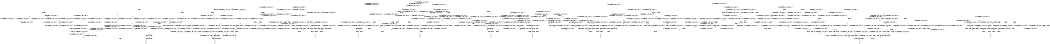 digraph BCG {
size = "7, 10.5";
center = TRUE;
node [shape = circle];
0 [peripheries = 2];
0 -> 1 [label = "EX !0 !ATOMIC_EXCH_BRANCH (1, +1, TRUE, +1, 1, FALSE) !{0, 1, 2}"];
0 -> 2 [label = "EX !2 !ATOMIC_EXCH_BRANCH (1, +0, TRUE, +0, 1, TRUE) !{0, 1, 2}"];
0 -> 3 [label = "EX !1 !ATOMIC_EXCH_BRANCH (1, +1, TRUE, +0, 3, TRUE) !{0, 1, 2}"];
0 -> 4 [label = "EX !0 !ATOMIC_EXCH_BRANCH (1, +1, TRUE, +1, 1, FALSE) !{0, 1, 2}"];
1 -> 5 [label = "EX !2 !ATOMIC_EXCH_BRANCH (1, +0, TRUE, +0, 1, FALSE) !{0, 1, 2}"];
1 -> 6 [label = "EX !1 !ATOMIC_EXCH_BRANCH (1, +1, TRUE, +0, 3, FALSE) !{0, 1, 2}"];
1 -> 7 [label = "TERMINATE !0"];
2 -> 2 [label = "EX !2 !ATOMIC_EXCH_BRANCH (1, +0, TRUE, +0, 1, TRUE) !{0, 1, 2}"];
2 -> 8 [label = "EX !0 !ATOMIC_EXCH_BRANCH (1, +1, TRUE, +1, 1, FALSE) !{0, 1, 2}"];
2 -> 9 [label = "EX !1 !ATOMIC_EXCH_BRANCH (1, +1, TRUE, +0, 3, TRUE) !{0, 1, 2}"];
2 -> 10 [label = "EX !0 !ATOMIC_EXCH_BRANCH (1, +1, TRUE, +1, 1, FALSE) !{0, 1, 2}"];
3 -> 11 [label = "EX !0 !ATOMIC_EXCH_BRANCH (1, +1, TRUE, +1, 1, TRUE) !{0, 1, 2}"];
3 -> 12 [label = "EX !2 !ATOMIC_EXCH_BRANCH (1, +0, TRUE, +0, 1, FALSE) !{0, 1, 2}"];
3 -> 13 [label = "TERMINATE !1"];
3 -> 14 [label = "EX !0 !ATOMIC_EXCH_BRANCH (1, +1, TRUE, +1, 1, TRUE) !{0, 1, 2}"];
4 -> 15 [label = "EX !1 !ATOMIC_EXCH_BRANCH (1, +1, TRUE, +0, 3, FALSE) !{0, 1, 2}"];
4 -> 16 [label = "EX !2 !ATOMIC_EXCH_BRANCH (1, +0, TRUE, +0, 1, FALSE) !{0, 1, 2}"];
4 -> 17 [label = "EX !1 !ATOMIC_EXCH_BRANCH (1, +1, TRUE, +0, 3, FALSE) !{0, 1, 2}"];
4 -> 18 [label = "TERMINATE !0"];
5 -> 19 [label = "EX !1 !ATOMIC_EXCH_BRANCH (1, +1, TRUE, +0, 3, TRUE) !{0, 1, 2}"];
5 -> 20 [label = "TERMINATE !0"];
5 -> 21 [label = "TERMINATE !2"];
6 -> 22 [label = "EX !1 !ATOMIC_EXCH_BRANCH (1, +1, TRUE, +1, 1, TRUE) !{0, 1, 2}"];
6 -> 23 [label = "EX !2 !ATOMIC_EXCH_BRANCH (1, +0, TRUE, +0, 1, FALSE) !{0, 1, 2}"];
6 -> 24 [label = "TERMINATE !0"];
7 -> 25 [label = "EX !2 !ATOMIC_EXCH_BRANCH (1, +0, TRUE, +0, 1, FALSE) !{1, 2}"];
7 -> 26 [label = "EX !1 !ATOMIC_EXCH_BRANCH (1, +1, TRUE, +0, 3, FALSE) !{1, 2}"];
7 -> 27 [label = "EX !1 !ATOMIC_EXCH_BRANCH (1, +1, TRUE, +0, 3, FALSE) !{1, 2}"];
8 -> 5 [label = "EX !2 !ATOMIC_EXCH_BRANCH (1, +0, TRUE, +0, 1, FALSE) !{0, 1, 2}"];
8 -> 28 [label = "EX !1 !ATOMIC_EXCH_BRANCH (1, +1, TRUE, +0, 3, FALSE) !{0, 1, 2}"];
8 -> 29 [label = "TERMINATE !0"];
9 -> 12 [label = "EX !2 !ATOMIC_EXCH_BRANCH (1, +0, TRUE, +0, 1, FALSE) !{0, 1, 2}"];
9 -> 30 [label = "EX !0 !ATOMIC_EXCH_BRANCH (1, +1, TRUE, +1, 1, TRUE) !{0, 1, 2}"];
9 -> 31 [label = "TERMINATE !1"];
9 -> 32 [label = "EX !0 !ATOMIC_EXCH_BRANCH (1, +1, TRUE, +1, 1, TRUE) !{0, 1, 2}"];
10 -> 33 [label = "EX !1 !ATOMIC_EXCH_BRANCH (1, +1, TRUE, +0, 3, FALSE) !{0, 1, 2}"];
10 -> 16 [label = "EX !2 !ATOMIC_EXCH_BRANCH (1, +0, TRUE, +0, 1, FALSE) !{0, 1, 2}"];
10 -> 34 [label = "EX !1 !ATOMIC_EXCH_BRANCH (1, +1, TRUE, +0, 3, FALSE) !{0, 1, 2}"];
10 -> 35 [label = "TERMINATE !0"];
11 -> 11 [label = "EX !0 !ATOMIC_EXCH_BRANCH (1, +1, TRUE, +1, 1, TRUE) !{0, 1, 2}"];
11 -> 36 [label = "EX !2 !ATOMIC_EXCH_BRANCH (1, +0, TRUE, +0, 1, FALSE) !{0, 1, 2}"];
11 -> 37 [label = "TERMINATE !1"];
11 -> 14 [label = "EX !0 !ATOMIC_EXCH_BRANCH (1, +1, TRUE, +1, 1, TRUE) !{0, 1, 2}"];
12 -> 19 [label = "EX !0 !ATOMIC_EXCH_BRANCH (1, +1, TRUE, +1, 1, FALSE) !{0, 1, 2}"];
12 -> 38 [label = "TERMINATE !2"];
12 -> 39 [label = "TERMINATE !1"];
12 -> 40 [label = "EX !0 !ATOMIC_EXCH_BRANCH (1, +1, TRUE, +1, 1, FALSE) !{0, 1, 2}"];
13 -> 41 [label = "EX !0 !ATOMIC_EXCH_BRANCH (1, +1, TRUE, +1, 1, TRUE) !{0, 2}"];
13 -> 42 [label = "EX !2 !ATOMIC_EXCH_BRANCH (1, +0, TRUE, +0, 1, FALSE) !{0, 2}"];
13 -> 43 [label = "EX !0 !ATOMIC_EXCH_BRANCH (1, +1, TRUE, +1, 1, TRUE) !{0, 2}"];
14 -> 14 [label = "EX !0 !ATOMIC_EXCH_BRANCH (1, +1, TRUE, +1, 1, TRUE) !{0, 1, 2}"];
14 -> 44 [label = "EX !2 !ATOMIC_EXCH_BRANCH (1, +0, TRUE, +0, 1, FALSE) !{0, 1, 2}"];
14 -> 45 [label = "TERMINATE !1"];
15 -> 46 [label = "EX !2 !ATOMIC_EXCH_BRANCH (1, +0, TRUE, +0, 1, FALSE) !{0, 1, 2}"];
15 -> 47 [label = "EX !1 !ATOMIC_EXCH_BRANCH (1, +1, TRUE, +1, 1, TRUE) !{0, 1, 2}"];
15 -> 48 [label = "EX !2 !ATOMIC_EXCH_BRANCH (1, +0, TRUE, +0, 1, FALSE) !{0, 1, 2}"];
15 -> 49 [label = "TERMINATE !0"];
16 -> 50 [label = "EX !1 !ATOMIC_EXCH_BRANCH (1, +1, TRUE, +0, 3, TRUE) !{0, 1, 2}"];
16 -> 40 [label = "EX !1 !ATOMIC_EXCH_BRANCH (1, +1, TRUE, +0, 3, TRUE) !{0, 1, 2}"];
16 -> 51 [label = "TERMINATE !0"];
16 -> 52 [label = "TERMINATE !2"];
17 -> 47 [label = "EX !1 !ATOMIC_EXCH_BRANCH (1, +1, TRUE, +1, 1, TRUE) !{0, 1, 2}"];
17 -> 53 [label = "EX !1 !ATOMIC_EXCH_BRANCH (1, +1, TRUE, +1, 1, TRUE) !{0, 1, 2}"];
17 -> 54 [label = "EX !2 !ATOMIC_EXCH_BRANCH (1, +0, TRUE, +0, 1, FALSE) !{0, 1, 2}"];
17 -> 55 [label = "TERMINATE !0"];
18 -> 56 [label = "EX !2 !ATOMIC_EXCH_BRANCH (1, +0, TRUE, +0, 1, FALSE) !{1, 2}"];
18 -> 57 [label = "EX !1 !ATOMIC_EXCH_BRANCH (1, +1, TRUE, +0, 3, FALSE) !{1, 2}"];
19 -> 58 [label = "TERMINATE !0"];
19 -> 59 [label = "TERMINATE !2"];
19 -> 60 [label = "TERMINATE !1"];
20 -> 61 [label = "EX !1 !ATOMIC_EXCH_BRANCH (1, +1, TRUE, +0, 3, TRUE) !{1, 2}"];
20 -> 62 [label = "TERMINATE !2"];
20 -> 63 [label = "EX !1 !ATOMIC_EXCH_BRANCH (1, +1, TRUE, +0, 3, TRUE) !{1, 2}"];
21 -> 64 [label = "EX !1 !ATOMIC_EXCH_BRANCH (1, +1, TRUE, +0, 3, TRUE) !{0, 1}"];
21 -> 62 [label = "TERMINATE !0"];
22 -> 6 [label = "EX !1 !ATOMIC_EXCH_BRANCH (1, +1, TRUE, +0, 3, FALSE) !{0, 1, 2}"];
22 -> 65 [label = "EX !2 !ATOMIC_EXCH_BRANCH (1, +0, TRUE, +0, 1, FALSE) !{0, 1, 2}"];
22 -> 66 [label = "TERMINATE !0"];
23 -> 19 [label = "EX !1 !ATOMIC_EXCH_BRANCH (1, +1, TRUE, +1, 1, FALSE) !{0, 1, 2}"];
23 -> 67 [label = "TERMINATE !0"];
23 -> 68 [label = "TERMINATE !2"];
24 -> 69 [label = "EX !1 !ATOMIC_EXCH_BRANCH (1, +1, TRUE, +1, 1, TRUE) !{1, 2}"];
24 -> 70 [label = "EX !2 !ATOMIC_EXCH_BRANCH (1, +0, TRUE, +0, 1, FALSE) !{1, 2}"];
24 -> 71 [label = "EX !1 !ATOMIC_EXCH_BRANCH (1, +1, TRUE, +1, 1, TRUE) !{1, 2}"];
25 -> 61 [label = "EX !1 !ATOMIC_EXCH_BRANCH (1, +1, TRUE, +0, 3, TRUE) !{1, 2}"];
25 -> 62 [label = "TERMINATE !2"];
25 -> 63 [label = "EX !1 !ATOMIC_EXCH_BRANCH (1, +1, TRUE, +0, 3, TRUE) !{1, 2}"];
26 -> 69 [label = "EX !1 !ATOMIC_EXCH_BRANCH (1, +1, TRUE, +1, 1, TRUE) !{1, 2}"];
26 -> 70 [label = "EX !2 !ATOMIC_EXCH_BRANCH (1, +0, TRUE, +0, 1, FALSE) !{1, 2}"];
26 -> 71 [label = "EX !1 !ATOMIC_EXCH_BRANCH (1, +1, TRUE, +1, 1, TRUE) !{1, 2}"];
27 -> 72 [label = "EX !2 !ATOMIC_EXCH_BRANCH (1, +0, TRUE, +0, 1, FALSE) !{1, 2}"];
27 -> 71 [label = "EX !1 !ATOMIC_EXCH_BRANCH (1, +1, TRUE, +1, 1, TRUE) !{1, 2}"];
27 -> 73 [label = "EX !2 !ATOMIC_EXCH_BRANCH (1, +0, TRUE, +0, 1, FALSE) !{1, 2}"];
28 -> 74 [label = "EX !1 !ATOMIC_EXCH_BRANCH (1, +1, TRUE, +1, 1, TRUE) !{0, 1, 2}"];
28 -> 23 [label = "EX !2 !ATOMIC_EXCH_BRANCH (1, +0, TRUE, +0, 1, FALSE) !{0, 1, 2}"];
28 -> 75 [label = "TERMINATE !0"];
29 -> 25 [label = "EX !2 !ATOMIC_EXCH_BRANCH (1, +0, TRUE, +0, 1, FALSE) !{1, 2}"];
29 -> 76 [label = "EX !1 !ATOMIC_EXCH_BRANCH (1, +1, TRUE, +0, 3, FALSE) !{1, 2}"];
29 -> 77 [label = "EX !1 !ATOMIC_EXCH_BRANCH (1, +1, TRUE, +0, 3, FALSE) !{1, 2}"];
30 -> 30 [label = "EX !0 !ATOMIC_EXCH_BRANCH (1, +1, TRUE, +1, 1, TRUE) !{0, 1, 2}"];
30 -> 36 [label = "EX !2 !ATOMIC_EXCH_BRANCH (1, +0, TRUE, +0, 1, FALSE) !{0, 1, 2}"];
30 -> 78 [label = "TERMINATE !1"];
30 -> 32 [label = "EX !0 !ATOMIC_EXCH_BRANCH (1, +1, TRUE, +1, 1, TRUE) !{0, 1, 2}"];
31 -> 42 [label = "EX !2 !ATOMIC_EXCH_BRANCH (1, +0, TRUE, +0, 1, FALSE) !{0, 2}"];
31 -> 79 [label = "EX !0 !ATOMIC_EXCH_BRANCH (1, +1, TRUE, +1, 1, TRUE) !{0, 2}"];
31 -> 80 [label = "EX !0 !ATOMIC_EXCH_BRANCH (1, +1, TRUE, +1, 1, TRUE) !{0, 2}"];
32 -> 32 [label = "EX !0 !ATOMIC_EXCH_BRANCH (1, +1, TRUE, +1, 1, TRUE) !{0, 1, 2}"];
32 -> 44 [label = "EX !2 !ATOMIC_EXCH_BRANCH (1, +0, TRUE, +0, 1, FALSE) !{0, 1, 2}"];
32 -> 81 [label = "TERMINATE !1"];
33 -> 46 [label = "EX !2 !ATOMIC_EXCH_BRANCH (1, +0, TRUE, +0, 1, FALSE) !{0, 1, 2}"];
33 -> 82 [label = "EX !1 !ATOMIC_EXCH_BRANCH (1, +1, TRUE, +1, 1, TRUE) !{0, 1, 2}"];
33 -> 48 [label = "EX !2 !ATOMIC_EXCH_BRANCH (1, +0, TRUE, +0, 1, FALSE) !{0, 1, 2}"];
33 -> 83 [label = "TERMINATE !0"];
34 -> 82 [label = "EX !1 !ATOMIC_EXCH_BRANCH (1, +1, TRUE, +1, 1, TRUE) !{0, 1, 2}"];
34 -> 84 [label = "EX !1 !ATOMIC_EXCH_BRANCH (1, +1, TRUE, +1, 1, TRUE) !{0, 1, 2}"];
34 -> 54 [label = "EX !2 !ATOMIC_EXCH_BRANCH (1, +0, TRUE, +0, 1, FALSE) !{0, 1, 2}"];
34 -> 85 [label = "TERMINATE !0"];
35 -> 56 [label = "EX !2 !ATOMIC_EXCH_BRANCH (1, +0, TRUE, +0, 1, FALSE) !{1, 2}"];
35 -> 86 [label = "EX !1 !ATOMIC_EXCH_BRANCH (1, +1, TRUE, +0, 3, FALSE) !{1, 2}"];
36 -> 19 [label = "EX !0 !ATOMIC_EXCH_BRANCH (1, +1, TRUE, +1, 1, FALSE) !{0, 1, 2}"];
36 -> 87 [label = "TERMINATE !2"];
36 -> 88 [label = "TERMINATE !1"];
36 -> 40 [label = "EX !0 !ATOMIC_EXCH_BRANCH (1, +1, TRUE, +1, 1, FALSE) !{0, 1, 2}"];
37 -> 41 [label = "EX !0 !ATOMIC_EXCH_BRANCH (1, +1, TRUE, +1, 1, TRUE) !{0, 2}"];
37 -> 89 [label = "EX !2 !ATOMIC_EXCH_BRANCH (1, +0, TRUE, +0, 1, FALSE) !{0, 2}"];
37 -> 43 [label = "EX !0 !ATOMIC_EXCH_BRANCH (1, +1, TRUE, +1, 1, TRUE) !{0, 2}"];
38 -> 64 [label = "EX !0 !ATOMIC_EXCH_BRANCH (1, +1, TRUE, +1, 1, FALSE) !{0, 1}"];
38 -> 90 [label = "TERMINATE !1"];
38 -> 91 [label = "EX !0 !ATOMIC_EXCH_BRANCH (1, +1, TRUE, +1, 1, FALSE) !{0, 1}"];
39 -> 92 [label = "EX !0 !ATOMIC_EXCH_BRANCH (1, +1, TRUE, +1, 1, FALSE) !{0, 2}"];
39 -> 90 [label = "TERMINATE !2"];
39 -> 93 [label = "EX !0 !ATOMIC_EXCH_BRANCH (1, +1, TRUE, +1, 1, FALSE) !{0, 2}"];
40 -> 94 [label = "TERMINATE !0"];
40 -> 95 [label = "TERMINATE !2"];
40 -> 96 [label = "TERMINATE !1"];
41 -> 41 [label = "EX !0 !ATOMIC_EXCH_BRANCH (1, +1, TRUE, +1, 1, TRUE) !{0, 2}"];
41 -> 89 [label = "EX !2 !ATOMIC_EXCH_BRANCH (1, +0, TRUE, +0, 1, FALSE) !{0, 2}"];
41 -> 43 [label = "EX !0 !ATOMIC_EXCH_BRANCH (1, +1, TRUE, +1, 1, TRUE) !{0, 2}"];
42 -> 92 [label = "EX !0 !ATOMIC_EXCH_BRANCH (1, +1, TRUE, +1, 1, FALSE) !{0, 2}"];
42 -> 90 [label = "TERMINATE !2"];
42 -> 93 [label = "EX !0 !ATOMIC_EXCH_BRANCH (1, +1, TRUE, +1, 1, FALSE) !{0, 2}"];
43 -> 97 [label = "EX !2 !ATOMIC_EXCH_BRANCH (1, +0, TRUE, +0, 1, FALSE) !{0, 2}"];
43 -> 43 [label = "EX !0 !ATOMIC_EXCH_BRANCH (1, +1, TRUE, +1, 1, TRUE) !{0, 2}"];
43 -> 98 [label = "EX !2 !ATOMIC_EXCH_BRANCH (1, +0, TRUE, +0, 1, FALSE) !{0, 2}"];
44 -> 40 [label = "EX !0 !ATOMIC_EXCH_BRANCH (1, +1, TRUE, +1, 1, FALSE) !{0, 1, 2}"];
44 -> 99 [label = "TERMINATE !2"];
44 -> 100 [label = "TERMINATE !1"];
45 -> 101 [label = "EX !0 !ATOMIC_EXCH_BRANCH (1, +1, TRUE, +1, 1, TRUE) !{0, 2}"];
45 -> 102 [label = "EX !2 !ATOMIC_EXCH_BRANCH (1, +0, TRUE, +0, 1, FALSE) !{0, 2}"];
46 -> 103 [label = "EX !1 !ATOMIC_EXCH_BRANCH (1, +1, TRUE, +1, 1, FALSE) !{0, 1, 2}"];
46 -> 104 [label = "TERMINATE !0"];
46 -> 105 [label = "TERMINATE !2"];
47 -> 106 [label = "EX !2 !ATOMIC_EXCH_BRANCH (1, +0, TRUE, +0, 1, FALSE) !{0, 1, 2}"];
47 -> 15 [label = "EX !1 !ATOMIC_EXCH_BRANCH (1, +1, TRUE, +0, 3, FALSE) !{0, 1, 2}"];
47 -> 107 [label = "EX !2 !ATOMIC_EXCH_BRANCH (1, +0, TRUE, +0, 1, FALSE) !{0, 1, 2}"];
47 -> 108 [label = "TERMINATE !0"];
48 -> 50 [label = "EX !1 !ATOMIC_EXCH_BRANCH (1, +1, TRUE, +1, 1, FALSE) !{0, 1, 2}"];
48 -> 109 [label = "TERMINATE !0"];
48 -> 110 [label = "TERMINATE !2"];
49 -> 111 [label = "EX !1 !ATOMIC_EXCH_BRANCH (1, +1, TRUE, +1, 1, TRUE) !{1, 2}"];
49 -> 112 [label = "EX !2 !ATOMIC_EXCH_BRANCH (1, +0, TRUE, +0, 1, FALSE) !{1, 2}"];
50 -> 113 [label = "TERMINATE !0"];
50 -> 114 [label = "TERMINATE !2"];
50 -> 115 [label = "TERMINATE !1"];
51 -> 116 [label = "EX !1 !ATOMIC_EXCH_BRANCH (1, +1, TRUE, +0, 3, TRUE) !{1, 2}"];
51 -> 117 [label = "TERMINATE !2"];
52 -> 118 [label = "EX !1 !ATOMIC_EXCH_BRANCH (1, +1, TRUE, +0, 3, TRUE) !{0, 1}"];
52 -> 117 [label = "TERMINATE !0"];
53 -> 15 [label = "EX !1 !ATOMIC_EXCH_BRANCH (1, +1, TRUE, +0, 3, FALSE) !{0, 1, 2}"];
53 -> 17 [label = "EX !1 !ATOMIC_EXCH_BRANCH (1, +1, TRUE, +0, 3, FALSE) !{0, 1, 2}"];
53 -> 119 [label = "EX !2 !ATOMIC_EXCH_BRANCH (1, +0, TRUE, +0, 1, FALSE) !{0, 1, 2}"];
53 -> 120 [label = "TERMINATE !0"];
54 -> 50 [label = "EX !1 !ATOMIC_EXCH_BRANCH (1, +1, TRUE, +1, 1, FALSE) !{0, 1, 2}"];
54 -> 40 [label = "EX !1 !ATOMIC_EXCH_BRANCH (1, +1, TRUE, +1, 1, FALSE) !{0, 1, 2}"];
54 -> 121 [label = "TERMINATE !0"];
54 -> 122 [label = "TERMINATE !2"];
55 -> 123 [label = "EX !1 !ATOMIC_EXCH_BRANCH (1, +1, TRUE, +1, 1, TRUE) !{1, 2}"];
55 -> 124 [label = "EX !2 !ATOMIC_EXCH_BRANCH (1, +0, TRUE, +0, 1, FALSE) !{1, 2}"];
56 -> 116 [label = "EX !1 !ATOMIC_EXCH_BRANCH (1, +1, TRUE, +0, 3, TRUE) !{1, 2}"];
56 -> 117 [label = "TERMINATE !2"];
57 -> 123 [label = "EX !1 !ATOMIC_EXCH_BRANCH (1, +1, TRUE, +1, 1, TRUE) !{1, 2}"];
57 -> 124 [label = "EX !2 !ATOMIC_EXCH_BRANCH (1, +0, TRUE, +0, 1, FALSE) !{1, 2}"];
58 -> 125 [label = "TERMINATE !2"];
58 -> 126 [label = "TERMINATE !1"];
59 -> 125 [label = "TERMINATE !0"];
59 -> 127 [label = "TERMINATE !1"];
60 -> 126 [label = "TERMINATE !0"];
60 -> 127 [label = "TERMINATE !2"];
61 -> 125 [label = "TERMINATE !2"];
61 -> 126 [label = "TERMINATE !1"];
62 -> 128 [label = "EX !1 !ATOMIC_EXCH_BRANCH (1, +1, TRUE, +0, 3, TRUE) !{1}"];
62 -> 129 [label = "EX !1 !ATOMIC_EXCH_BRANCH (1, +1, TRUE, +0, 3, TRUE) !{1}"];
63 -> 130 [label = "TERMINATE !2"];
63 -> 131 [label = "TERMINATE !1"];
64 -> 125 [label = "TERMINATE !0"];
64 -> 127 [label = "TERMINATE !1"];
65 -> 19 [label = "EX !1 !ATOMIC_EXCH_BRANCH (1, +1, TRUE, +0, 3, TRUE) !{0, 1, 2}"];
65 -> 132 [label = "TERMINATE !0"];
65 -> 133 [label = "TERMINATE !2"];
66 -> 26 [label = "EX !1 !ATOMIC_EXCH_BRANCH (1, +1, TRUE, +0, 3, FALSE) !{1, 2}"];
66 -> 134 [label = "EX !2 !ATOMIC_EXCH_BRANCH (1, +0, TRUE, +0, 1, FALSE) !{1, 2}"];
66 -> 27 [label = "EX !1 !ATOMIC_EXCH_BRANCH (1, +1, TRUE, +0, 3, FALSE) !{1, 2}"];
67 -> 61 [label = "EX !1 !ATOMIC_EXCH_BRANCH (1, +1, TRUE, +1, 1, FALSE) !{1, 2}"];
67 -> 135 [label = "TERMINATE !2"];
67 -> 63 [label = "EX !1 !ATOMIC_EXCH_BRANCH (1, +1, TRUE, +1, 1, FALSE) !{1, 2}"];
68 -> 64 [label = "EX !1 !ATOMIC_EXCH_BRANCH (1, +1, TRUE, +1, 1, FALSE) !{0, 1}"];
68 -> 135 [label = "TERMINATE !0"];
69 -> 26 [label = "EX !1 !ATOMIC_EXCH_BRANCH (1, +1, TRUE, +0, 3, FALSE) !{1, 2}"];
69 -> 134 [label = "EX !2 !ATOMIC_EXCH_BRANCH (1, +0, TRUE, +0, 1, FALSE) !{1, 2}"];
69 -> 27 [label = "EX !1 !ATOMIC_EXCH_BRANCH (1, +1, TRUE, +0, 3, FALSE) !{1, 2}"];
70 -> 61 [label = "EX !1 !ATOMIC_EXCH_BRANCH (1, +1, TRUE, +1, 1, FALSE) !{1, 2}"];
70 -> 135 [label = "TERMINATE !2"];
70 -> 63 [label = "EX !1 !ATOMIC_EXCH_BRANCH (1, +1, TRUE, +1, 1, FALSE) !{1, 2}"];
71 -> 136 [label = "EX !2 !ATOMIC_EXCH_BRANCH (1, +0, TRUE, +0, 1, FALSE) !{1, 2}"];
71 -> 27 [label = "EX !1 !ATOMIC_EXCH_BRANCH (1, +1, TRUE, +0, 3, FALSE) !{1, 2}"];
71 -> 137 [label = "EX !2 !ATOMIC_EXCH_BRANCH (1, +0, TRUE, +0, 1, FALSE) !{1, 2}"];
72 -> 138 [label = "EX !1 !ATOMIC_EXCH_BRANCH (1, +1, TRUE, +1, 1, FALSE) !{1, 2}"];
72 -> 139 [label = "TERMINATE !2"];
72 -> 63 [label = "EX !1 !ATOMIC_EXCH_BRANCH (1, +1, TRUE, +1, 1, FALSE) !{1, 2}"];
73 -> 63 [label = "EX !1 !ATOMIC_EXCH_BRANCH (1, +1, TRUE, +1, 1, FALSE) !{1, 2}"];
73 -> 140 [label = "TERMINATE !2"];
74 -> 28 [label = "EX !1 !ATOMIC_EXCH_BRANCH (1, +1, TRUE, +0, 3, FALSE) !{0, 1, 2}"];
74 -> 65 [label = "EX !2 !ATOMIC_EXCH_BRANCH (1, +0, TRUE, +0, 1, FALSE) !{0, 1, 2}"];
74 -> 141 [label = "TERMINATE !0"];
75 -> 142 [label = "EX !1 !ATOMIC_EXCH_BRANCH (1, +1, TRUE, +1, 1, TRUE) !{1, 2}"];
75 -> 70 [label = "EX !2 !ATOMIC_EXCH_BRANCH (1, +0, TRUE, +0, 1, FALSE) !{1, 2}"];
75 -> 143 [label = "EX !1 !ATOMIC_EXCH_BRANCH (1, +1, TRUE, +1, 1, TRUE) !{1, 2}"];
76 -> 142 [label = "EX !1 !ATOMIC_EXCH_BRANCH (1, +1, TRUE, +1, 1, TRUE) !{1, 2}"];
76 -> 70 [label = "EX !2 !ATOMIC_EXCH_BRANCH (1, +0, TRUE, +0, 1, FALSE) !{1, 2}"];
76 -> 143 [label = "EX !1 !ATOMIC_EXCH_BRANCH (1, +1, TRUE, +1, 1, TRUE) !{1, 2}"];
77 -> 72 [label = "EX !2 !ATOMIC_EXCH_BRANCH (1, +0, TRUE, +0, 1, FALSE) !{1, 2}"];
77 -> 143 [label = "EX !1 !ATOMIC_EXCH_BRANCH (1, +1, TRUE, +1, 1, TRUE) !{1, 2}"];
77 -> 73 [label = "EX !2 !ATOMIC_EXCH_BRANCH (1, +0, TRUE, +0, 1, FALSE) !{1, 2}"];
78 -> 79 [label = "EX !0 !ATOMIC_EXCH_BRANCH (1, +1, TRUE, +1, 1, TRUE) !{0, 2}"];
78 -> 89 [label = "EX !2 !ATOMIC_EXCH_BRANCH (1, +0, TRUE, +0, 1, FALSE) !{0, 2}"];
78 -> 80 [label = "EX !0 !ATOMIC_EXCH_BRANCH (1, +1, TRUE, +1, 1, TRUE) !{0, 2}"];
79 -> 79 [label = "EX !0 !ATOMIC_EXCH_BRANCH (1, +1, TRUE, +1, 1, TRUE) !{0, 2}"];
79 -> 89 [label = "EX !2 !ATOMIC_EXCH_BRANCH (1, +0, TRUE, +0, 1, FALSE) !{0, 2}"];
79 -> 80 [label = "EX !0 !ATOMIC_EXCH_BRANCH (1, +1, TRUE, +1, 1, TRUE) !{0, 2}"];
80 -> 97 [label = "EX !2 !ATOMIC_EXCH_BRANCH (1, +0, TRUE, +0, 1, FALSE) !{0, 2}"];
80 -> 80 [label = "EX !0 !ATOMIC_EXCH_BRANCH (1, +1, TRUE, +1, 1, TRUE) !{0, 2}"];
80 -> 98 [label = "EX !2 !ATOMIC_EXCH_BRANCH (1, +0, TRUE, +0, 1, FALSE) !{0, 2}"];
81 -> 144 [label = "EX !0 !ATOMIC_EXCH_BRANCH (1, +1, TRUE, +1, 1, TRUE) !{0, 2}"];
81 -> 102 [label = "EX !2 !ATOMIC_EXCH_BRANCH (1, +0, TRUE, +0, 1, FALSE) !{0, 2}"];
82 -> 106 [label = "EX !2 !ATOMIC_EXCH_BRANCH (1, +0, TRUE, +0, 1, FALSE) !{0, 1, 2}"];
82 -> 33 [label = "EX !1 !ATOMIC_EXCH_BRANCH (1, +1, TRUE, +0, 3, FALSE) !{0, 1, 2}"];
82 -> 107 [label = "EX !2 !ATOMIC_EXCH_BRANCH (1, +0, TRUE, +0, 1, FALSE) !{0, 1, 2}"];
82 -> 145 [label = "TERMINATE !0"];
83 -> 146 [label = "EX !1 !ATOMIC_EXCH_BRANCH (1, +1, TRUE, +1, 1, TRUE) !{1, 2}"];
83 -> 112 [label = "EX !2 !ATOMIC_EXCH_BRANCH (1, +0, TRUE, +0, 1, FALSE) !{1, 2}"];
84 -> 33 [label = "EX !1 !ATOMIC_EXCH_BRANCH (1, +1, TRUE, +0, 3, FALSE) !{0, 1, 2}"];
84 -> 34 [label = "EX !1 !ATOMIC_EXCH_BRANCH (1, +1, TRUE, +0, 3, FALSE) !{0, 1, 2}"];
84 -> 119 [label = "EX !2 !ATOMIC_EXCH_BRANCH (1, +0, TRUE, +0, 1, FALSE) !{0, 1, 2}"];
84 -> 147 [label = "TERMINATE !0"];
85 -> 148 [label = "EX !1 !ATOMIC_EXCH_BRANCH (1, +1, TRUE, +1, 1, TRUE) !{1, 2}"];
85 -> 124 [label = "EX !2 !ATOMIC_EXCH_BRANCH (1, +0, TRUE, +0, 1, FALSE) !{1, 2}"];
86 -> 148 [label = "EX !1 !ATOMIC_EXCH_BRANCH (1, +1, TRUE, +1, 1, TRUE) !{1, 2}"];
86 -> 124 [label = "EX !2 !ATOMIC_EXCH_BRANCH (1, +0, TRUE, +0, 1, FALSE) !{1, 2}"];
87 -> 64 [label = "EX !0 !ATOMIC_EXCH_BRANCH (1, +1, TRUE, +1, 1, FALSE) !{0, 1}"];
87 -> 149 [label = "TERMINATE !1"];
87 -> 91 [label = "EX !0 !ATOMIC_EXCH_BRANCH (1, +1, TRUE, +1, 1, FALSE) !{0, 1}"];
88 -> 92 [label = "EX !0 !ATOMIC_EXCH_BRANCH (1, +1, TRUE, +1, 1, FALSE) !{0, 2}"];
88 -> 149 [label = "TERMINATE !2"];
88 -> 93 [label = "EX !0 !ATOMIC_EXCH_BRANCH (1, +1, TRUE, +1, 1, FALSE) !{0, 2}"];
89 -> 92 [label = "EX !0 !ATOMIC_EXCH_BRANCH (1, +1, TRUE, +1, 1, FALSE) !{0, 2}"];
89 -> 149 [label = "TERMINATE !2"];
89 -> 93 [label = "EX !0 !ATOMIC_EXCH_BRANCH (1, +1, TRUE, +1, 1, FALSE) !{0, 2}"];
90 -> 150 [label = "EX !0 !ATOMIC_EXCH_BRANCH (1, +1, TRUE, +1, 1, FALSE) !{0}"];
90 -> 151 [label = "EX !0 !ATOMIC_EXCH_BRANCH (1, +1, TRUE, +1, 1, FALSE) !{0}"];
91 -> 152 [label = "TERMINATE !0"];
91 -> 153 [label = "TERMINATE !1"];
92 -> 126 [label = "TERMINATE !0"];
92 -> 127 [label = "TERMINATE !2"];
93 -> 154 [label = "TERMINATE !0"];
93 -> 155 [label = "TERMINATE !2"];
94 -> 156 [label = "TERMINATE !2"];
94 -> 157 [label = "TERMINATE !1"];
95 -> 156 [label = "TERMINATE !0"];
95 -> 158 [label = "TERMINATE !1"];
96 -> 157 [label = "TERMINATE !0"];
96 -> 158 [label = "TERMINATE !2"];
97 -> 159 [label = "EX !0 !ATOMIC_EXCH_BRANCH (1, +1, TRUE, +1, 1, FALSE) !{0, 2}"];
97 -> 160 [label = "TERMINATE !2"];
97 -> 93 [label = "EX !0 !ATOMIC_EXCH_BRANCH (1, +1, TRUE, +1, 1, FALSE) !{0, 2}"];
98 -> 93 [label = "EX !0 !ATOMIC_EXCH_BRANCH (1, +1, TRUE, +1, 1, FALSE) !{0, 2}"];
98 -> 161 [label = "TERMINATE !2"];
99 -> 118 [label = "EX !0 !ATOMIC_EXCH_BRANCH (1, +1, TRUE, +1, 1, FALSE) !{0, 1}"];
99 -> 162 [label = "TERMINATE !1"];
100 -> 163 [label = "EX !0 !ATOMIC_EXCH_BRANCH (1, +1, TRUE, +1, 1, FALSE) !{0, 2}"];
100 -> 162 [label = "TERMINATE !2"];
101 -> 101 [label = "EX !0 !ATOMIC_EXCH_BRANCH (1, +1, TRUE, +1, 1, TRUE) !{0, 2}"];
101 -> 102 [label = "EX !2 !ATOMIC_EXCH_BRANCH (1, +0, TRUE, +0, 1, FALSE) !{0, 2}"];
102 -> 163 [label = "EX !0 !ATOMIC_EXCH_BRANCH (1, +1, TRUE, +1, 1, FALSE) !{0, 2}"];
102 -> 162 [label = "TERMINATE !2"];
103 -> 164 [label = "TERMINATE !0"];
103 -> 165 [label = "TERMINATE !2"];
103 -> 166 [label = "TERMINATE !1"];
104 -> 167 [label = "EX !1 !ATOMIC_EXCH_BRANCH (1, +1, TRUE, +1, 1, FALSE) !{1, 2}"];
104 -> 168 [label = "TERMINATE !2"];
105 -> 169 [label = "EX !1 !ATOMIC_EXCH_BRANCH (1, +1, TRUE, +1, 1, FALSE) !{0, 1}"];
105 -> 168 [label = "TERMINATE !0"];
106 -> 103 [label = "EX !1 !ATOMIC_EXCH_BRANCH (1, +1, TRUE, +0, 3, TRUE) !{0, 1, 2}"];
106 -> 170 [label = "TERMINATE !0"];
106 -> 171 [label = "TERMINATE !2"];
107 -> 50 [label = "EX !1 !ATOMIC_EXCH_BRANCH (1, +1, TRUE, +0, 3, TRUE) !{0, 1, 2}"];
107 -> 172 [label = "TERMINATE !0"];
107 -> 173 [label = "TERMINATE !2"];
108 -> 174 [label = "EX !1 !ATOMIC_EXCH_BRANCH (1, +1, TRUE, +0, 3, FALSE) !{1, 2}"];
108 -> 175 [label = "EX !2 !ATOMIC_EXCH_BRANCH (1, +0, TRUE, +0, 1, FALSE) !{1, 2}"];
109 -> 176 [label = "EX !1 !ATOMIC_EXCH_BRANCH (1, +1, TRUE, +1, 1, FALSE) !{1, 2}"];
109 -> 177 [label = "TERMINATE !2"];
110 -> 178 [label = "EX !1 !ATOMIC_EXCH_BRANCH (1, +1, TRUE, +1, 1, FALSE) !{0, 1}"];
110 -> 177 [label = "TERMINATE !0"];
111 -> 174 [label = "EX !1 !ATOMIC_EXCH_BRANCH (1, +1, TRUE, +0, 3, FALSE) !{1, 2}"];
111 -> 175 [label = "EX !2 !ATOMIC_EXCH_BRANCH (1, +0, TRUE, +0, 1, FALSE) !{1, 2}"];
112 -> 176 [label = "EX !1 !ATOMIC_EXCH_BRANCH (1, +1, TRUE, +1, 1, FALSE) !{1, 2}"];
112 -> 177 [label = "TERMINATE !2"];
113 -> 179 [label = "TERMINATE !2"];
113 -> 180 [label = "TERMINATE !1"];
114 -> 179 [label = "TERMINATE !0"];
114 -> 181 [label = "TERMINATE !1"];
115 -> 180 [label = "TERMINATE !0"];
115 -> 181 [label = "TERMINATE !2"];
116 -> 156 [label = "TERMINATE !2"];
116 -> 157 [label = "TERMINATE !1"];
117 -> 182 [label = "EX !1 !ATOMIC_EXCH_BRANCH (1, +1, TRUE, +0, 3, TRUE) !{1}"];
118 -> 156 [label = "TERMINATE !0"];
118 -> 158 [label = "TERMINATE !1"];
119 -> 50 [label = "EX !1 !ATOMIC_EXCH_BRANCH (1, +1, TRUE, +0, 3, TRUE) !{0, 1, 2}"];
119 -> 40 [label = "EX !1 !ATOMIC_EXCH_BRANCH (1, +1, TRUE, +0, 3, TRUE) !{0, 1, 2}"];
119 -> 183 [label = "TERMINATE !0"];
119 -> 184 [label = "TERMINATE !2"];
120 -> 57 [label = "EX !1 !ATOMIC_EXCH_BRANCH (1, +1, TRUE, +0, 3, FALSE) !{1, 2}"];
120 -> 185 [label = "EX !2 !ATOMIC_EXCH_BRANCH (1, +0, TRUE, +0, 1, FALSE) !{1, 2}"];
121 -> 116 [label = "EX !1 !ATOMIC_EXCH_BRANCH (1, +1, TRUE, +1, 1, FALSE) !{1, 2}"];
121 -> 186 [label = "TERMINATE !2"];
122 -> 118 [label = "EX !1 !ATOMIC_EXCH_BRANCH (1, +1, TRUE, +1, 1, FALSE) !{0, 1}"];
122 -> 186 [label = "TERMINATE !0"];
123 -> 57 [label = "EX !1 !ATOMIC_EXCH_BRANCH (1, +1, TRUE, +0, 3, FALSE) !{1, 2}"];
123 -> 185 [label = "EX !2 !ATOMIC_EXCH_BRANCH (1, +0, TRUE, +0, 1, FALSE) !{1, 2}"];
124 -> 116 [label = "EX !1 !ATOMIC_EXCH_BRANCH (1, +1, TRUE, +1, 1, FALSE) !{1, 2}"];
124 -> 186 [label = "TERMINATE !2"];
125 -> 187 [label = "TERMINATE !1"];
126 -> 187 [label = "TERMINATE !2"];
127 -> 187 [label = "TERMINATE !0"];
128 -> 187 [label = "TERMINATE !1"];
129 -> 188 [label = "TERMINATE !1"];
130 -> 189 [label = "TERMINATE !1"];
131 -> 189 [label = "TERMINATE !2"];
132 -> 61 [label = "EX !1 !ATOMIC_EXCH_BRANCH (1, +1, TRUE, +0, 3, TRUE) !{1, 2}"];
132 -> 190 [label = "TERMINATE !2"];
132 -> 63 [label = "EX !1 !ATOMIC_EXCH_BRANCH (1, +1, TRUE, +0, 3, TRUE) !{1, 2}"];
133 -> 64 [label = "EX !1 !ATOMIC_EXCH_BRANCH (1, +1, TRUE, +0, 3, TRUE) !{0, 1}"];
133 -> 190 [label = "TERMINATE !0"];
134 -> 61 [label = "EX !1 !ATOMIC_EXCH_BRANCH (1, +1, TRUE, +0, 3, TRUE) !{1, 2}"];
134 -> 190 [label = "TERMINATE !2"];
134 -> 63 [label = "EX !1 !ATOMIC_EXCH_BRANCH (1, +1, TRUE, +0, 3, TRUE) !{1, 2}"];
135 -> 128 [label = "EX !1 !ATOMIC_EXCH_BRANCH (1, +1, TRUE, +1, 1, FALSE) !{1}"];
135 -> 129 [label = "EX !1 !ATOMIC_EXCH_BRANCH (1, +1, TRUE, +1, 1, FALSE) !{1}"];
136 -> 138 [label = "EX !1 !ATOMIC_EXCH_BRANCH (1, +1, TRUE, +0, 3, TRUE) !{1, 2}"];
136 -> 191 [label = "TERMINATE !2"];
136 -> 63 [label = "EX !1 !ATOMIC_EXCH_BRANCH (1, +1, TRUE, +0, 3, TRUE) !{1, 2}"];
137 -> 63 [label = "EX !1 !ATOMIC_EXCH_BRANCH (1, +1, TRUE, +0, 3, TRUE) !{1, 2}"];
137 -> 192 [label = "TERMINATE !2"];
138 -> 193 [label = "TERMINATE !2"];
138 -> 194 [label = "TERMINATE !1"];
139 -> 195 [label = "EX !1 !ATOMIC_EXCH_BRANCH (1, +1, TRUE, +1, 1, FALSE) !{1}"];
140 -> 196 [label = "EX !1 !ATOMIC_EXCH_BRANCH (1, +1, TRUE, +1, 1, FALSE) !{1}"];
141 -> 76 [label = "EX !1 !ATOMIC_EXCH_BRANCH (1, +1, TRUE, +0, 3, FALSE) !{1, 2}"];
141 -> 134 [label = "EX !2 !ATOMIC_EXCH_BRANCH (1, +0, TRUE, +0, 1, FALSE) !{1, 2}"];
141 -> 77 [label = "EX !1 !ATOMIC_EXCH_BRANCH (1, +1, TRUE, +0, 3, FALSE) !{1, 2}"];
142 -> 76 [label = "EX !1 !ATOMIC_EXCH_BRANCH (1, +1, TRUE, +0, 3, FALSE) !{1, 2}"];
142 -> 134 [label = "EX !2 !ATOMIC_EXCH_BRANCH (1, +0, TRUE, +0, 1, FALSE) !{1, 2}"];
142 -> 77 [label = "EX !1 !ATOMIC_EXCH_BRANCH (1, +1, TRUE, +0, 3, FALSE) !{1, 2}"];
143 -> 136 [label = "EX !2 !ATOMIC_EXCH_BRANCH (1, +0, TRUE, +0, 1, FALSE) !{1, 2}"];
143 -> 77 [label = "EX !1 !ATOMIC_EXCH_BRANCH (1, +1, TRUE, +0, 3, FALSE) !{1, 2}"];
143 -> 137 [label = "EX !2 !ATOMIC_EXCH_BRANCH (1, +0, TRUE, +0, 1, FALSE) !{1, 2}"];
144 -> 144 [label = "EX !0 !ATOMIC_EXCH_BRANCH (1, +1, TRUE, +1, 1, TRUE) !{0, 2}"];
144 -> 102 [label = "EX !2 !ATOMIC_EXCH_BRANCH (1, +0, TRUE, +0, 1, FALSE) !{0, 2}"];
145 -> 197 [label = "EX !1 !ATOMIC_EXCH_BRANCH (1, +1, TRUE, +0, 3, FALSE) !{1, 2}"];
145 -> 175 [label = "EX !2 !ATOMIC_EXCH_BRANCH (1, +0, TRUE, +0, 1, FALSE) !{1, 2}"];
146 -> 197 [label = "EX !1 !ATOMIC_EXCH_BRANCH (1, +1, TRUE, +0, 3, FALSE) !{1, 2}"];
146 -> 175 [label = "EX !2 !ATOMIC_EXCH_BRANCH (1, +0, TRUE, +0, 1, FALSE) !{1, 2}"];
147 -> 86 [label = "EX !1 !ATOMIC_EXCH_BRANCH (1, +1, TRUE, +0, 3, FALSE) !{1, 2}"];
147 -> 185 [label = "EX !2 !ATOMIC_EXCH_BRANCH (1, +0, TRUE, +0, 1, FALSE) !{1, 2}"];
148 -> 86 [label = "EX !1 !ATOMIC_EXCH_BRANCH (1, +1, TRUE, +0, 3, FALSE) !{1, 2}"];
148 -> 185 [label = "EX !2 !ATOMIC_EXCH_BRANCH (1, +0, TRUE, +0, 1, FALSE) !{1, 2}"];
149 -> 150 [label = "EX !0 !ATOMIC_EXCH_BRANCH (1, +1, TRUE, +1, 1, FALSE) !{0}"];
149 -> 151 [label = "EX !0 !ATOMIC_EXCH_BRANCH (1, +1, TRUE, +1, 1, FALSE) !{0}"];
150 -> 187 [label = "TERMINATE !0"];
151 -> 198 [label = "TERMINATE !0"];
152 -> 199 [label = "TERMINATE !1"];
153 -> 199 [label = "TERMINATE !0"];
154 -> 200 [label = "TERMINATE !2"];
155 -> 200 [label = "TERMINATE !0"];
156 -> 201 [label = "TERMINATE !1"];
157 -> 201 [label = "TERMINATE !2"];
158 -> 201 [label = "TERMINATE !0"];
159 -> 202 [label = "TERMINATE !0"];
159 -> 203 [label = "TERMINATE !2"];
160 -> 204 [label = "EX !0 !ATOMIC_EXCH_BRANCH (1, +1, TRUE, +1, 1, FALSE) !{0}"];
161 -> 205 [label = "EX !0 !ATOMIC_EXCH_BRANCH (1, +1, TRUE, +1, 1, FALSE) !{0}"];
162 -> 206 [label = "EX !0 !ATOMIC_EXCH_BRANCH (1, +1, TRUE, +1, 1, FALSE) !{0}"];
163 -> 157 [label = "TERMINATE !0"];
163 -> 158 [label = "TERMINATE !2"];
164 -> 207 [label = "TERMINATE !2"];
164 -> 208 [label = "TERMINATE !1"];
165 -> 207 [label = "TERMINATE !0"];
165 -> 209 [label = "TERMINATE !1"];
166 -> 208 [label = "TERMINATE !0"];
166 -> 209 [label = "TERMINATE !2"];
167 -> 207 [label = "TERMINATE !2"];
167 -> 208 [label = "TERMINATE !1"];
168 -> 210 [label = "EX !1 !ATOMIC_EXCH_BRANCH (1, +1, TRUE, +1, 1, FALSE) !{1}"];
169 -> 207 [label = "TERMINATE !0"];
169 -> 209 [label = "TERMINATE !1"];
170 -> 167 [label = "EX !1 !ATOMIC_EXCH_BRANCH (1, +1, TRUE, +0, 3, TRUE) !{1, 2}"];
170 -> 211 [label = "TERMINATE !2"];
171 -> 169 [label = "EX !1 !ATOMIC_EXCH_BRANCH (1, +1, TRUE, +0, 3, TRUE) !{0, 1}"];
171 -> 211 [label = "TERMINATE !0"];
172 -> 176 [label = "EX !1 !ATOMIC_EXCH_BRANCH (1, +1, TRUE, +0, 3, TRUE) !{1, 2}"];
172 -> 212 [label = "TERMINATE !2"];
173 -> 178 [label = "EX !1 !ATOMIC_EXCH_BRANCH (1, +1, TRUE, +0, 3, TRUE) !{0, 1}"];
173 -> 212 [label = "TERMINATE !0"];
174 -> 111 [label = "EX !1 !ATOMIC_EXCH_BRANCH (1, +1, TRUE, +1, 1, TRUE) !{1, 2}"];
174 -> 112 [label = "EX !2 !ATOMIC_EXCH_BRANCH (1, +0, TRUE, +0, 1, FALSE) !{1, 2}"];
175 -> 176 [label = "EX !1 !ATOMIC_EXCH_BRANCH (1, +1, TRUE, +0, 3, TRUE) !{1, 2}"];
175 -> 212 [label = "TERMINATE !2"];
176 -> 179 [label = "TERMINATE !2"];
176 -> 180 [label = "TERMINATE !1"];
177 -> 213 [label = "EX !1 !ATOMIC_EXCH_BRANCH (1, +1, TRUE, +1, 1, FALSE) !{1}"];
178 -> 179 [label = "TERMINATE !0"];
178 -> 181 [label = "TERMINATE !1"];
179 -> 214 [label = "TERMINATE !1"];
180 -> 214 [label = "TERMINATE !2"];
181 -> 214 [label = "TERMINATE !0"];
182 -> 201 [label = "TERMINATE !1"];
183 -> 116 [label = "EX !1 !ATOMIC_EXCH_BRANCH (1, +1, TRUE, +0, 3, TRUE) !{1, 2}"];
183 -> 215 [label = "TERMINATE !2"];
184 -> 118 [label = "EX !1 !ATOMIC_EXCH_BRANCH (1, +1, TRUE, +0, 3, TRUE) !{0, 1}"];
184 -> 215 [label = "TERMINATE !0"];
185 -> 116 [label = "EX !1 !ATOMIC_EXCH_BRANCH (1, +1, TRUE, +0, 3, TRUE) !{1, 2}"];
185 -> 215 [label = "TERMINATE !2"];
186 -> 182 [label = "EX !1 !ATOMIC_EXCH_BRANCH (1, +1, TRUE, +1, 1, FALSE) !{1}"];
187 -> 216 [label = "exit"];
188 -> 217 [label = "exit"];
189 -> 218 [label = "exit"];
190 -> 128 [label = "EX !1 !ATOMIC_EXCH_BRANCH (1, +1, TRUE, +0, 3, TRUE) !{1}"];
190 -> 129 [label = "EX !1 !ATOMIC_EXCH_BRANCH (1, +1, TRUE, +0, 3, TRUE) !{1}"];
191 -> 195 [label = "EX !1 !ATOMIC_EXCH_BRANCH (1, +1, TRUE, +0, 3, TRUE) !{1}"];
192 -> 196 [label = "EX !1 !ATOMIC_EXCH_BRANCH (1, +1, TRUE, +0, 3, TRUE) !{1}"];
193 -> 219 [label = "TERMINATE !1"];
194 -> 219 [label = "TERMINATE !2"];
195 -> 219 [label = "TERMINATE !1"];
196 -> 189 [label = "TERMINATE !1"];
197 -> 146 [label = "EX !1 !ATOMIC_EXCH_BRANCH (1, +1, TRUE, +1, 1, TRUE) !{1, 2}"];
197 -> 112 [label = "EX !2 !ATOMIC_EXCH_BRANCH (1, +0, TRUE, +0, 1, FALSE) !{1, 2}"];
198 -> 220 [label = "exit"];
199 -> 221 [label = "exit"];
200 -> 222 [label = "exit"];
201 -> 223 [label = "exit"];
202 -> 224 [label = "TERMINATE !2"];
203 -> 224 [label = "TERMINATE !0"];
204 -> 224 [label = "TERMINATE !0"];
205 -> 200 [label = "TERMINATE !0"];
206 -> 201 [label = "TERMINATE !0"];
207 -> 225 [label = "TERMINATE !1"];
208 -> 225 [label = "TERMINATE !2"];
209 -> 225 [label = "TERMINATE !0"];
210 -> 225 [label = "TERMINATE !1"];
211 -> 210 [label = "EX !1 !ATOMIC_EXCH_BRANCH (1, +1, TRUE, +0, 3, TRUE) !{1}"];
212 -> 213 [label = "EX !1 !ATOMIC_EXCH_BRANCH (1, +1, TRUE, +0, 3, TRUE) !{1}"];
213 -> 214 [label = "TERMINATE !1"];
214 -> 226 [label = "exit"];
215 -> 182 [label = "EX !1 !ATOMIC_EXCH_BRANCH (1, +1, TRUE, +0, 3, TRUE) !{1}"];
219 -> 227 [label = "exit"];
224 -> 228 [label = "exit"];
225 -> 229 [label = "exit"];
}
